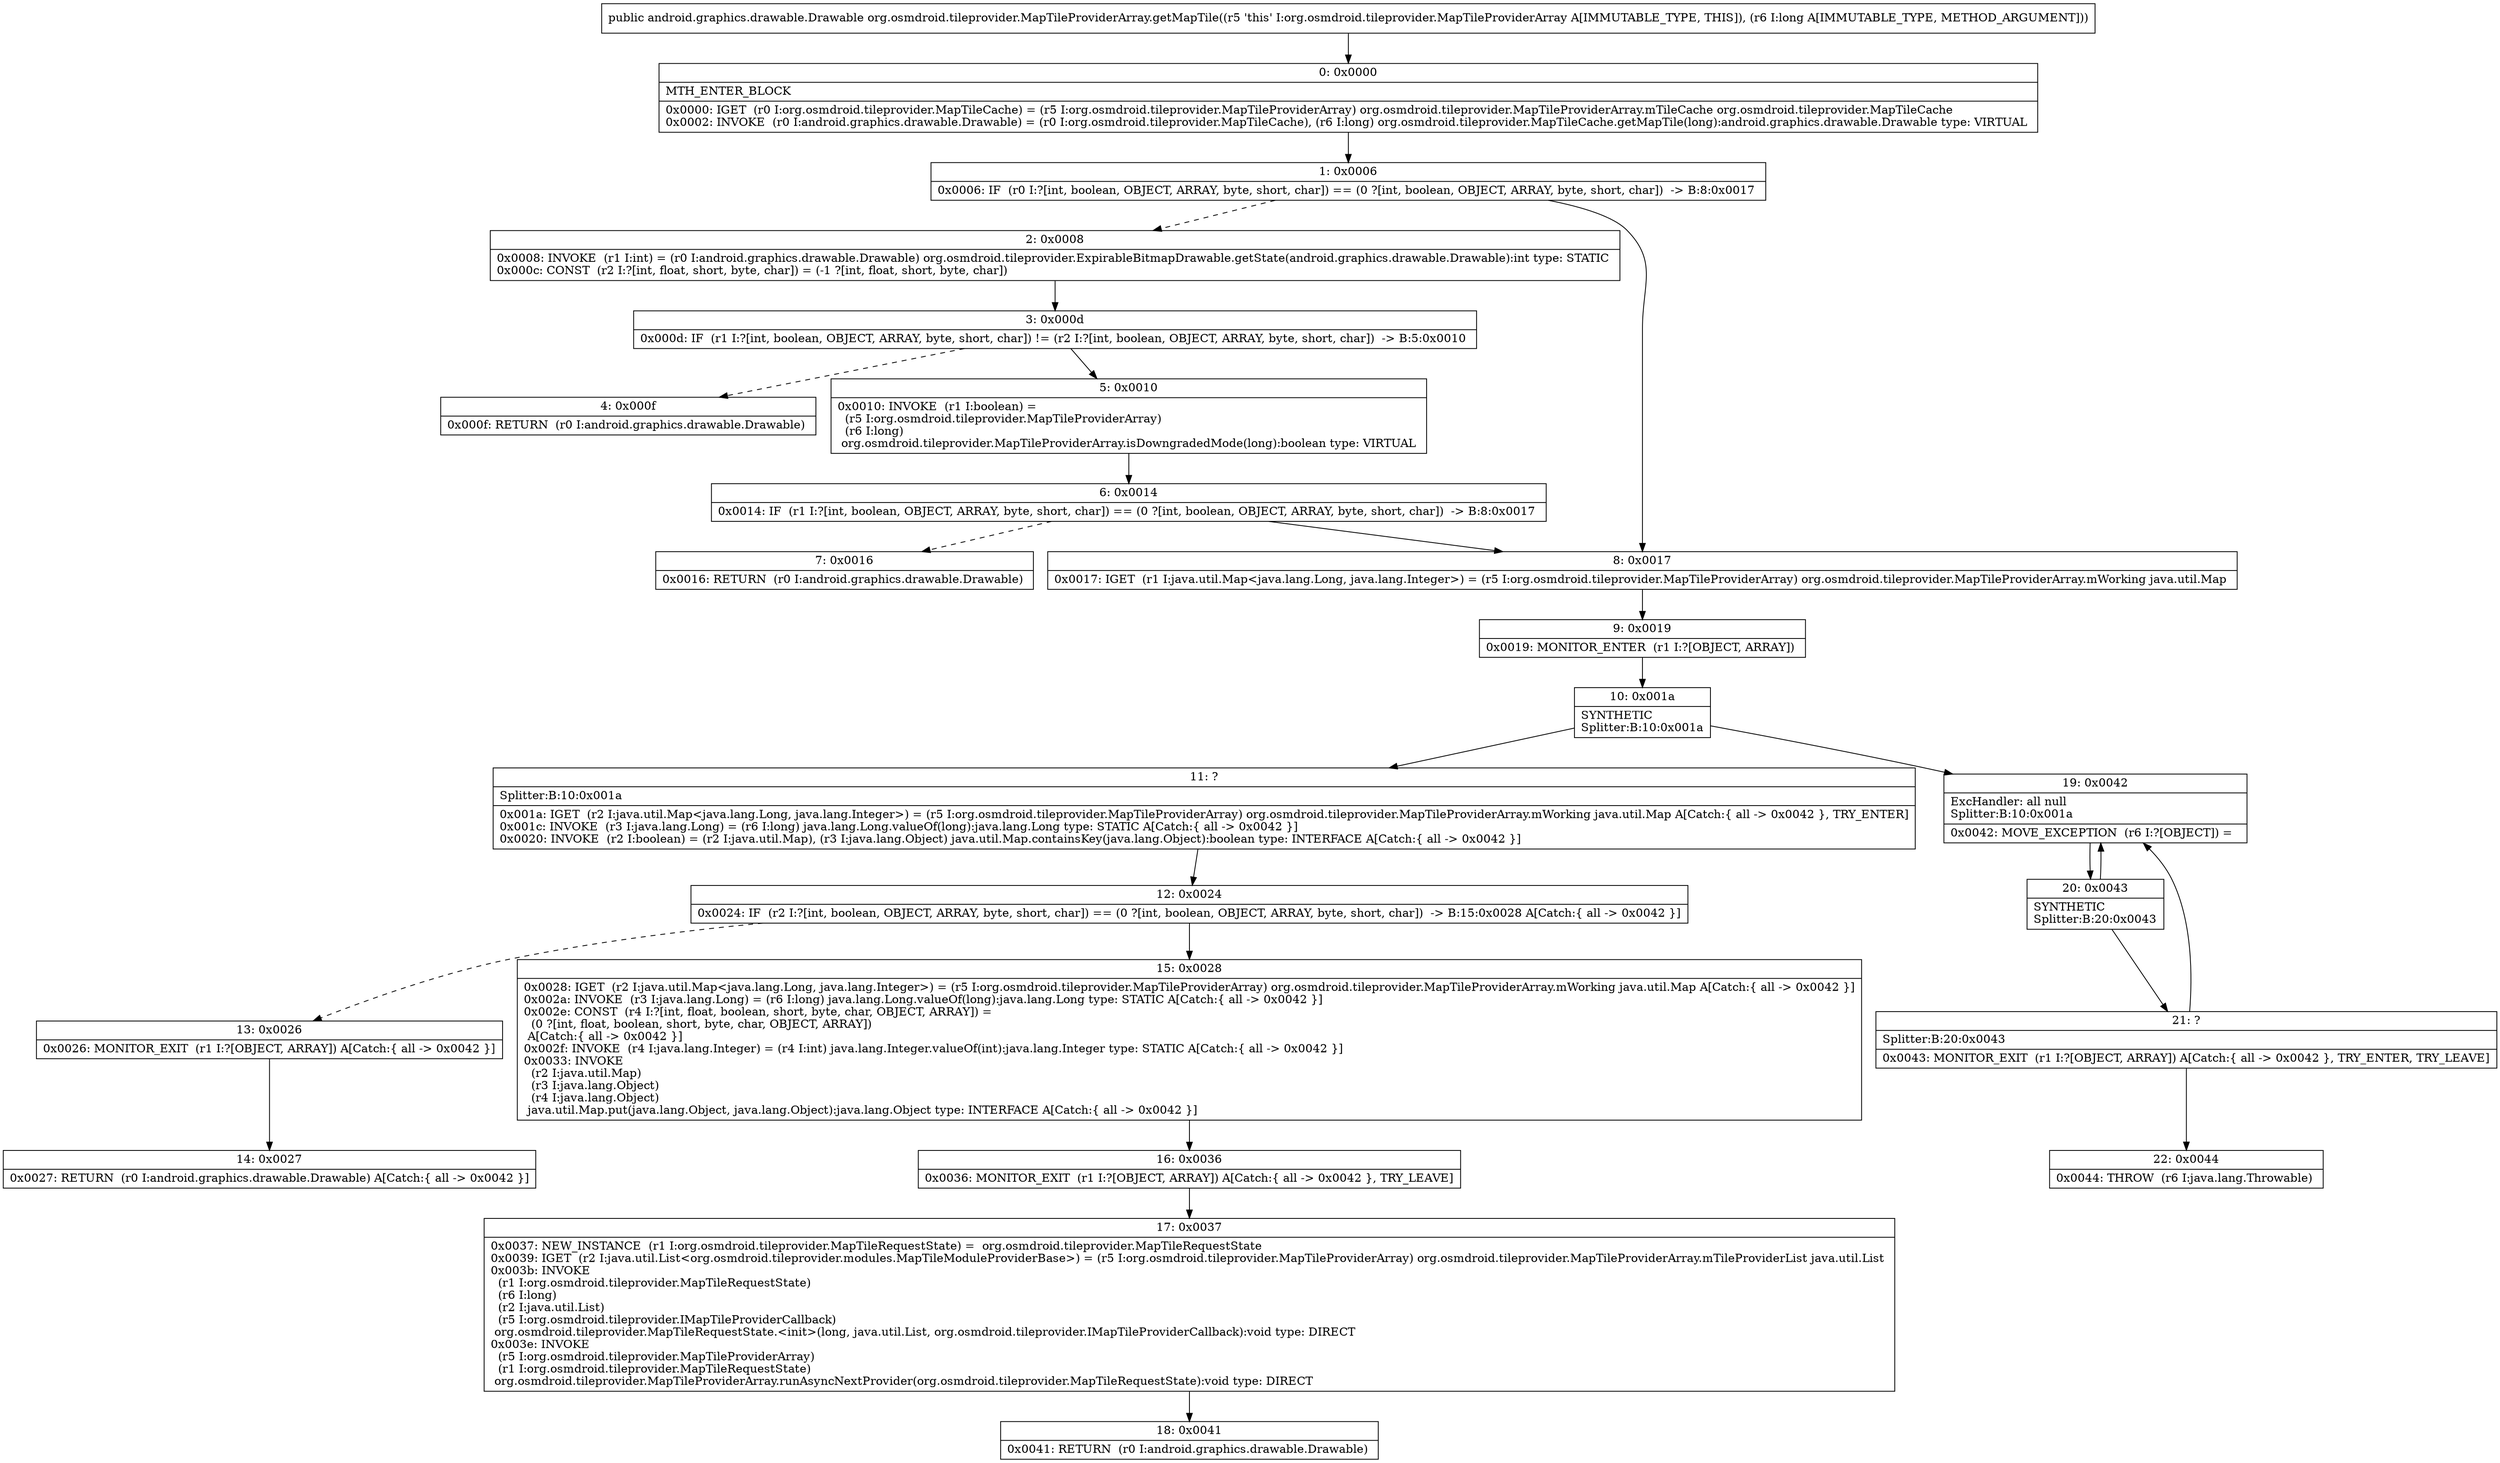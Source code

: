 digraph "CFG fororg.osmdroid.tileprovider.MapTileProviderArray.getMapTile(J)Landroid\/graphics\/drawable\/Drawable;" {
Node_0 [shape=record,label="{0\:\ 0x0000|MTH_ENTER_BLOCK\l|0x0000: IGET  (r0 I:org.osmdroid.tileprovider.MapTileCache) = (r5 I:org.osmdroid.tileprovider.MapTileProviderArray) org.osmdroid.tileprovider.MapTileProviderArray.mTileCache org.osmdroid.tileprovider.MapTileCache \l0x0002: INVOKE  (r0 I:android.graphics.drawable.Drawable) = (r0 I:org.osmdroid.tileprovider.MapTileCache), (r6 I:long) org.osmdroid.tileprovider.MapTileCache.getMapTile(long):android.graphics.drawable.Drawable type: VIRTUAL \l}"];
Node_1 [shape=record,label="{1\:\ 0x0006|0x0006: IF  (r0 I:?[int, boolean, OBJECT, ARRAY, byte, short, char]) == (0 ?[int, boolean, OBJECT, ARRAY, byte, short, char])  \-\> B:8:0x0017 \l}"];
Node_2 [shape=record,label="{2\:\ 0x0008|0x0008: INVOKE  (r1 I:int) = (r0 I:android.graphics.drawable.Drawable) org.osmdroid.tileprovider.ExpirableBitmapDrawable.getState(android.graphics.drawable.Drawable):int type: STATIC \l0x000c: CONST  (r2 I:?[int, float, short, byte, char]) = (\-1 ?[int, float, short, byte, char]) \l}"];
Node_3 [shape=record,label="{3\:\ 0x000d|0x000d: IF  (r1 I:?[int, boolean, OBJECT, ARRAY, byte, short, char]) != (r2 I:?[int, boolean, OBJECT, ARRAY, byte, short, char])  \-\> B:5:0x0010 \l}"];
Node_4 [shape=record,label="{4\:\ 0x000f|0x000f: RETURN  (r0 I:android.graphics.drawable.Drawable) \l}"];
Node_5 [shape=record,label="{5\:\ 0x0010|0x0010: INVOKE  (r1 I:boolean) = \l  (r5 I:org.osmdroid.tileprovider.MapTileProviderArray)\l  (r6 I:long)\l org.osmdroid.tileprovider.MapTileProviderArray.isDowngradedMode(long):boolean type: VIRTUAL \l}"];
Node_6 [shape=record,label="{6\:\ 0x0014|0x0014: IF  (r1 I:?[int, boolean, OBJECT, ARRAY, byte, short, char]) == (0 ?[int, boolean, OBJECT, ARRAY, byte, short, char])  \-\> B:8:0x0017 \l}"];
Node_7 [shape=record,label="{7\:\ 0x0016|0x0016: RETURN  (r0 I:android.graphics.drawable.Drawable) \l}"];
Node_8 [shape=record,label="{8\:\ 0x0017|0x0017: IGET  (r1 I:java.util.Map\<java.lang.Long, java.lang.Integer\>) = (r5 I:org.osmdroid.tileprovider.MapTileProviderArray) org.osmdroid.tileprovider.MapTileProviderArray.mWorking java.util.Map \l}"];
Node_9 [shape=record,label="{9\:\ 0x0019|0x0019: MONITOR_ENTER  (r1 I:?[OBJECT, ARRAY]) \l}"];
Node_10 [shape=record,label="{10\:\ 0x001a|SYNTHETIC\lSplitter:B:10:0x001a\l}"];
Node_11 [shape=record,label="{11\:\ ?|Splitter:B:10:0x001a\l|0x001a: IGET  (r2 I:java.util.Map\<java.lang.Long, java.lang.Integer\>) = (r5 I:org.osmdroid.tileprovider.MapTileProviderArray) org.osmdroid.tileprovider.MapTileProviderArray.mWorking java.util.Map A[Catch:\{ all \-\> 0x0042 \}, TRY_ENTER]\l0x001c: INVOKE  (r3 I:java.lang.Long) = (r6 I:long) java.lang.Long.valueOf(long):java.lang.Long type: STATIC A[Catch:\{ all \-\> 0x0042 \}]\l0x0020: INVOKE  (r2 I:boolean) = (r2 I:java.util.Map), (r3 I:java.lang.Object) java.util.Map.containsKey(java.lang.Object):boolean type: INTERFACE A[Catch:\{ all \-\> 0x0042 \}]\l}"];
Node_12 [shape=record,label="{12\:\ 0x0024|0x0024: IF  (r2 I:?[int, boolean, OBJECT, ARRAY, byte, short, char]) == (0 ?[int, boolean, OBJECT, ARRAY, byte, short, char])  \-\> B:15:0x0028 A[Catch:\{ all \-\> 0x0042 \}]\l}"];
Node_13 [shape=record,label="{13\:\ 0x0026|0x0026: MONITOR_EXIT  (r1 I:?[OBJECT, ARRAY]) A[Catch:\{ all \-\> 0x0042 \}]\l}"];
Node_14 [shape=record,label="{14\:\ 0x0027|0x0027: RETURN  (r0 I:android.graphics.drawable.Drawable) A[Catch:\{ all \-\> 0x0042 \}]\l}"];
Node_15 [shape=record,label="{15\:\ 0x0028|0x0028: IGET  (r2 I:java.util.Map\<java.lang.Long, java.lang.Integer\>) = (r5 I:org.osmdroid.tileprovider.MapTileProviderArray) org.osmdroid.tileprovider.MapTileProviderArray.mWorking java.util.Map A[Catch:\{ all \-\> 0x0042 \}]\l0x002a: INVOKE  (r3 I:java.lang.Long) = (r6 I:long) java.lang.Long.valueOf(long):java.lang.Long type: STATIC A[Catch:\{ all \-\> 0x0042 \}]\l0x002e: CONST  (r4 I:?[int, float, boolean, short, byte, char, OBJECT, ARRAY]) = \l  (0 ?[int, float, boolean, short, byte, char, OBJECT, ARRAY])\l A[Catch:\{ all \-\> 0x0042 \}]\l0x002f: INVOKE  (r4 I:java.lang.Integer) = (r4 I:int) java.lang.Integer.valueOf(int):java.lang.Integer type: STATIC A[Catch:\{ all \-\> 0x0042 \}]\l0x0033: INVOKE  \l  (r2 I:java.util.Map)\l  (r3 I:java.lang.Object)\l  (r4 I:java.lang.Object)\l java.util.Map.put(java.lang.Object, java.lang.Object):java.lang.Object type: INTERFACE A[Catch:\{ all \-\> 0x0042 \}]\l}"];
Node_16 [shape=record,label="{16\:\ 0x0036|0x0036: MONITOR_EXIT  (r1 I:?[OBJECT, ARRAY]) A[Catch:\{ all \-\> 0x0042 \}, TRY_LEAVE]\l}"];
Node_17 [shape=record,label="{17\:\ 0x0037|0x0037: NEW_INSTANCE  (r1 I:org.osmdroid.tileprovider.MapTileRequestState) =  org.osmdroid.tileprovider.MapTileRequestState \l0x0039: IGET  (r2 I:java.util.List\<org.osmdroid.tileprovider.modules.MapTileModuleProviderBase\>) = (r5 I:org.osmdroid.tileprovider.MapTileProviderArray) org.osmdroid.tileprovider.MapTileProviderArray.mTileProviderList java.util.List \l0x003b: INVOKE  \l  (r1 I:org.osmdroid.tileprovider.MapTileRequestState)\l  (r6 I:long)\l  (r2 I:java.util.List)\l  (r5 I:org.osmdroid.tileprovider.IMapTileProviderCallback)\l org.osmdroid.tileprovider.MapTileRequestState.\<init\>(long, java.util.List, org.osmdroid.tileprovider.IMapTileProviderCallback):void type: DIRECT \l0x003e: INVOKE  \l  (r5 I:org.osmdroid.tileprovider.MapTileProviderArray)\l  (r1 I:org.osmdroid.tileprovider.MapTileRequestState)\l org.osmdroid.tileprovider.MapTileProviderArray.runAsyncNextProvider(org.osmdroid.tileprovider.MapTileRequestState):void type: DIRECT \l}"];
Node_18 [shape=record,label="{18\:\ 0x0041|0x0041: RETURN  (r0 I:android.graphics.drawable.Drawable) \l}"];
Node_19 [shape=record,label="{19\:\ 0x0042|ExcHandler: all null\lSplitter:B:10:0x001a\l|0x0042: MOVE_EXCEPTION  (r6 I:?[OBJECT]) =  \l}"];
Node_20 [shape=record,label="{20\:\ 0x0043|SYNTHETIC\lSplitter:B:20:0x0043\l}"];
Node_21 [shape=record,label="{21\:\ ?|Splitter:B:20:0x0043\l|0x0043: MONITOR_EXIT  (r1 I:?[OBJECT, ARRAY]) A[Catch:\{ all \-\> 0x0042 \}, TRY_ENTER, TRY_LEAVE]\l}"];
Node_22 [shape=record,label="{22\:\ 0x0044|0x0044: THROW  (r6 I:java.lang.Throwable) \l}"];
MethodNode[shape=record,label="{public android.graphics.drawable.Drawable org.osmdroid.tileprovider.MapTileProviderArray.getMapTile((r5 'this' I:org.osmdroid.tileprovider.MapTileProviderArray A[IMMUTABLE_TYPE, THIS]), (r6 I:long A[IMMUTABLE_TYPE, METHOD_ARGUMENT])) }"];
MethodNode -> Node_0;
Node_0 -> Node_1;
Node_1 -> Node_2[style=dashed];
Node_1 -> Node_8;
Node_2 -> Node_3;
Node_3 -> Node_4[style=dashed];
Node_3 -> Node_5;
Node_5 -> Node_6;
Node_6 -> Node_7[style=dashed];
Node_6 -> Node_8;
Node_8 -> Node_9;
Node_9 -> Node_10;
Node_10 -> Node_11;
Node_10 -> Node_19;
Node_11 -> Node_12;
Node_12 -> Node_13[style=dashed];
Node_12 -> Node_15;
Node_13 -> Node_14;
Node_15 -> Node_16;
Node_16 -> Node_17;
Node_17 -> Node_18;
Node_19 -> Node_20;
Node_20 -> Node_21;
Node_20 -> Node_19;
Node_21 -> Node_22;
Node_21 -> Node_19;
}


